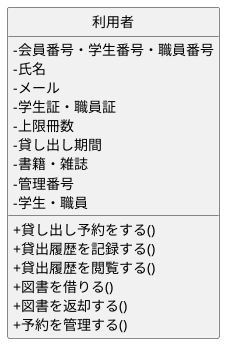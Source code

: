 @startuml 図書館システムクラス図
skinparam classAttributeIconSize 0
hide circle

class 利用者 {
 -会員番号・学生番号・職員番号
 -氏名
 -メール
 -学生証・職員証
 -上限冊数
 -貸し出し期間
 -書籍・雑誌
 -管理番号
 -学生・職員

 +貸し出し予約をする()
 +貸出履歴を記録する()
 +貸出履歴を閲覧する()
 +図書を借りる()
 +図書を返却する()
 +予約を管理する()
}

@enduml